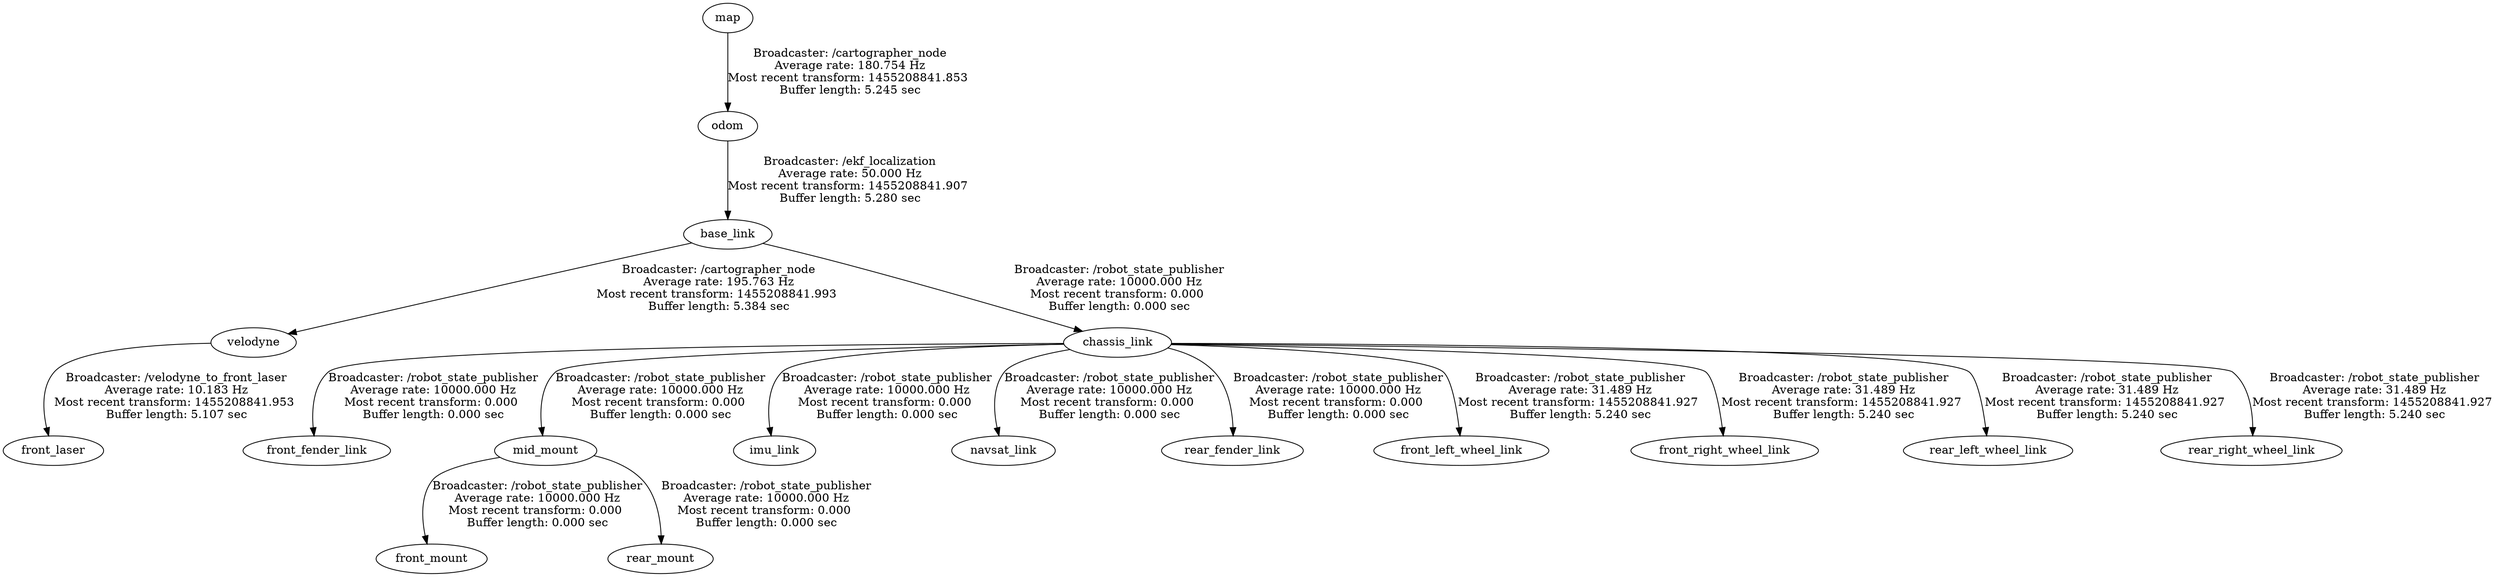 digraph G {
"map" -> "odom"[label="Broadcaster: /cartographer_node\nAverage rate: 180.754 Hz\nMost recent transform: 1455208841.853 \nBuffer length: 5.245 sec\n"];
"base_link" -> "velodyne"[label="Broadcaster: /cartographer_node\nAverage rate: 195.763 Hz\nMost recent transform: 1455208841.993 \nBuffer length: 5.384 sec\n"];
"base_link" -> "chassis_link"[label="Broadcaster: /robot_state_publisher\nAverage rate: 10000.000 Hz\nMost recent transform: 0.000 \nBuffer length: 0.000 sec\n"];
"odom" -> "base_link"[label="Broadcaster: /ekf_localization\nAverage rate: 50.000 Hz\nMost recent transform: 1455208841.907 \nBuffer length: 5.280 sec\n"];
"chassis_link" -> "front_fender_link"[label="Broadcaster: /robot_state_publisher\nAverage rate: 10000.000 Hz\nMost recent transform: 0.000 \nBuffer length: 0.000 sec\n"];
"mid_mount" -> "front_mount"[label="Broadcaster: /robot_state_publisher\nAverage rate: 10000.000 Hz\nMost recent transform: 0.000 \nBuffer length: 0.000 sec\n"];
"chassis_link" -> "mid_mount"[label="Broadcaster: /robot_state_publisher\nAverage rate: 10000.000 Hz\nMost recent transform: 0.000 \nBuffer length: 0.000 sec\n"];
"chassis_link" -> "imu_link"[label="Broadcaster: /robot_state_publisher\nAverage rate: 10000.000 Hz\nMost recent transform: 0.000 \nBuffer length: 0.000 sec\n"];
"chassis_link" -> "navsat_link"[label="Broadcaster: /robot_state_publisher\nAverage rate: 10000.000 Hz\nMost recent transform: 0.000 \nBuffer length: 0.000 sec\n"];
"chassis_link" -> "rear_fender_link"[label="Broadcaster: /robot_state_publisher\nAverage rate: 10000.000 Hz\nMost recent transform: 0.000 \nBuffer length: 0.000 sec\n"];
"mid_mount" -> "rear_mount"[label="Broadcaster: /robot_state_publisher\nAverage rate: 10000.000 Hz\nMost recent transform: 0.000 \nBuffer length: 0.000 sec\n"];
"chassis_link" -> "front_left_wheel_link"[label="Broadcaster: /robot_state_publisher\nAverage rate: 31.489 Hz\nMost recent transform: 1455208841.927 \nBuffer length: 5.240 sec\n"];
"chassis_link" -> "front_right_wheel_link"[label="Broadcaster: /robot_state_publisher\nAverage rate: 31.489 Hz\nMost recent transform: 1455208841.927 \nBuffer length: 5.240 sec\n"];
"chassis_link" -> "rear_left_wheel_link"[label="Broadcaster: /robot_state_publisher\nAverage rate: 31.489 Hz\nMost recent transform: 1455208841.927 \nBuffer length: 5.240 sec\n"];
"chassis_link" -> "rear_right_wheel_link"[label="Broadcaster: /robot_state_publisher\nAverage rate: 31.489 Hz\nMost recent transform: 1455208841.927 \nBuffer length: 5.240 sec\n"];
"velodyne" -> "front_laser"[label="Broadcaster: /velodyne_to_front_laser\nAverage rate: 10.183 Hz\nMost recent transform: 1455208841.953 \nBuffer length: 5.107 sec\n"];
}